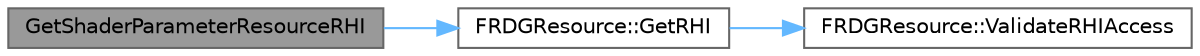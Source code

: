 digraph "GetShaderParameterResourceRHI"
{
 // INTERACTIVE_SVG=YES
 // LATEX_PDF_SIZE
  bgcolor="transparent";
  edge [fontname=Helvetica,fontsize=10,labelfontname=Helvetica,labelfontsize=10];
  node [fontname=Helvetica,fontsize=10,shape=box,height=0.2,width=0.4];
  rankdir="LR";
  Node1 [id="Node000001",label="GetShaderParameterResourceRHI",height=0.2,width=0.4,color="gray40", fillcolor="grey60", style="filled", fontcolor="black",tooltip="Dereferences the RHI resource from a shader parameter struct."];
  Node1 -> Node2 [id="edge1_Node000001_Node000002",color="steelblue1",style="solid",tooltip=" "];
  Node2 [id="Node000002",label="FRDGResource::GetRHI",height=0.2,width=0.4,color="grey40", fillcolor="white", style="filled",URL="$d4/d89/classFRDGResource.html#a96562c9d58fa49ccd5efa43e8d787ffa",tooltip=" "];
  Node2 -> Node3 [id="edge2_Node000002_Node000003",color="steelblue1",style="solid",tooltip=" "];
  Node3 [id="Node000003",label="FRDGResource::ValidateRHIAccess",height=0.2,width=0.4,color="grey40", fillcolor="white", style="filled",URL="$d4/d89/classFRDGResource.html#a4c5c025bc9233fb63354542bdb7dd854",tooltip=" "];
}
